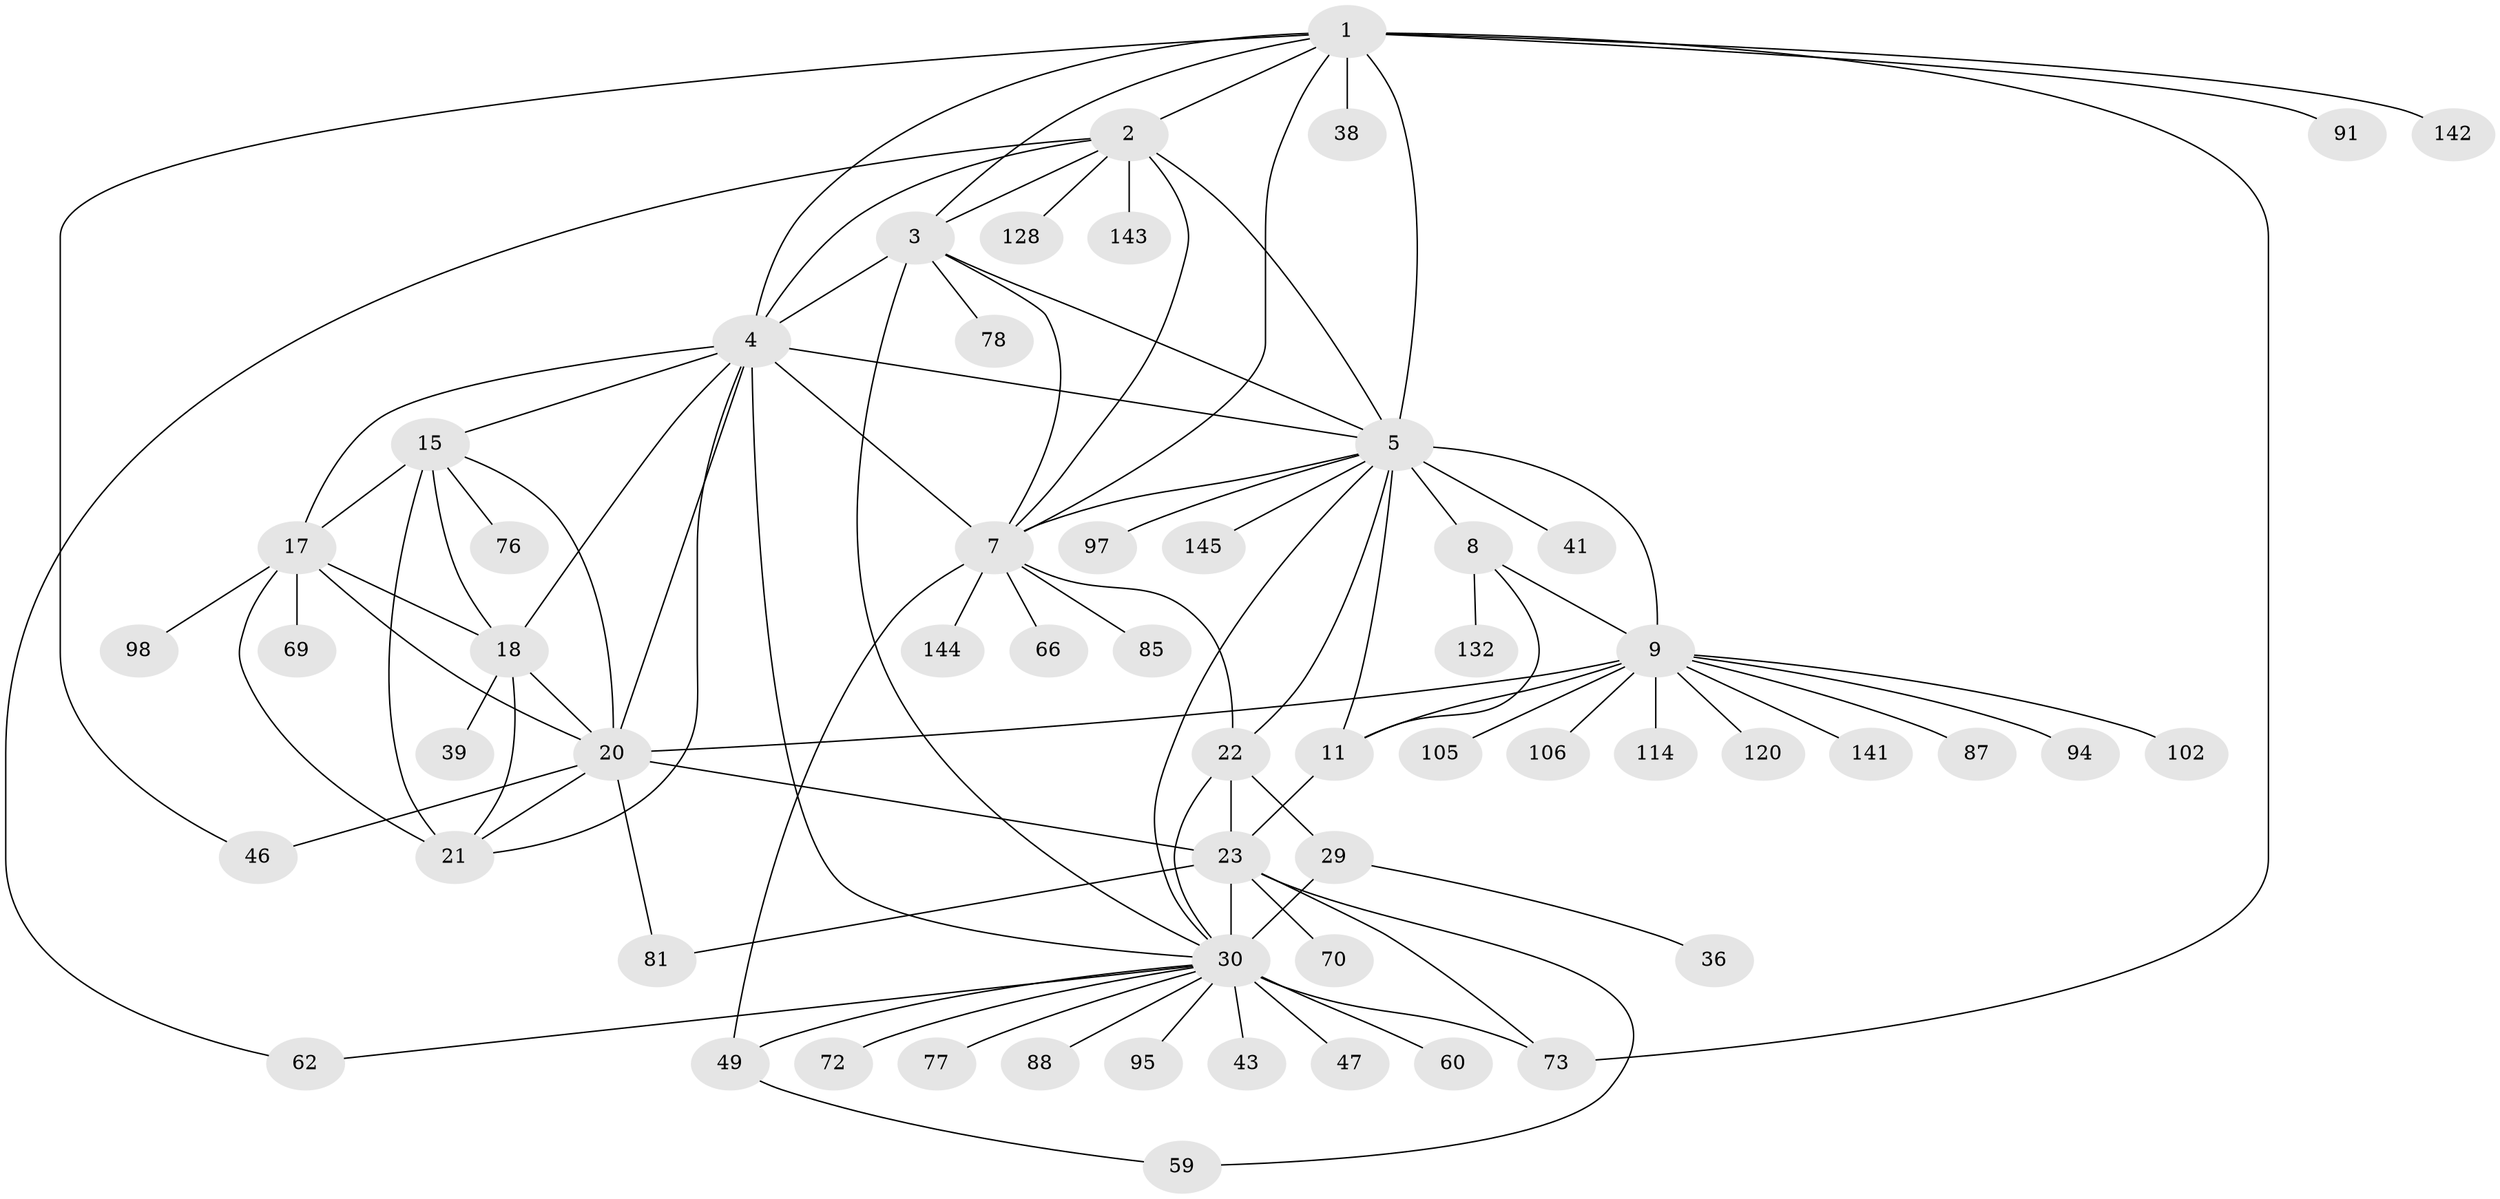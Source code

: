 // original degree distribution, {13: 0.0136986301369863, 9: 0.03424657534246575, 8: 0.0410958904109589, 7: 0.03424657534246575, 11: 0.0547945205479452, 10: 0.03424657534246575, 6: 0.00684931506849315, 12: 0.02054794520547945, 1: 0.5821917808219178, 2: 0.15753424657534246, 3: 0.02054794520547945}
// Generated by graph-tools (version 1.1) at 2025/19/03/04/25 18:19:29]
// undirected, 58 vertices, 96 edges
graph export_dot {
graph [start="1"]
  node [color=gray90,style=filled];
  1 [super="+115+139"];
  2;
  3;
  4 [super="+16+100+92"];
  5 [super="+86+96+108+113+135+74+40+6"];
  7;
  8;
  9 [super="+10"];
  11;
  15 [super="+19+56"];
  17 [super="+61"];
  18 [super="+99+124+75+80"];
  20;
  21 [super="+44+127"];
  22 [super="+51+137"];
  23 [super="+52+104+125+50+58+27+24"];
  29 [super="+53+146+67+42"];
  30 [super="+31+33+89+126+134+123+37+32"];
  36;
  38 [super="+55"];
  39 [super="+116"];
  41 [super="+83"];
  43 [super="+45"];
  46;
  47;
  49;
  59;
  60;
  62 [super="+90"];
  66;
  69;
  70;
  72;
  73;
  76;
  77 [super="+122+129"];
  78;
  81;
  85;
  87;
  88;
  91;
  94;
  95;
  97;
  98;
  102 [super="+131"];
  105;
  106;
  114;
  120;
  128;
  132;
  141;
  142;
  143;
  144;
  145;
  1 -- 2;
  1 -- 3;
  1 -- 4;
  1 -- 5 [weight=2];
  1 -- 7;
  1 -- 38;
  1 -- 46;
  1 -- 73;
  1 -- 91;
  1 -- 142;
  2 -- 3;
  2 -- 4;
  2 -- 5 [weight=2];
  2 -- 7;
  2 -- 62;
  2 -- 128;
  2 -- 143;
  3 -- 4;
  3 -- 5 [weight=2];
  3 -- 7;
  3 -- 78;
  3 -- 30;
  4 -- 5 [weight=2];
  4 -- 7;
  4 -- 17;
  4 -- 18;
  4 -- 20;
  4 -- 21;
  4 -- 30;
  4 -- 15 [weight=2];
  5 -- 7 [weight=2];
  5 -- 97;
  5 -- 8 [weight=3];
  5 -- 41;
  5 -- 9 [weight=6];
  5 -- 11 [weight=3];
  5 -- 145;
  5 -- 22;
  5 -- 30;
  7 -- 22;
  7 -- 49;
  7 -- 66;
  7 -- 85;
  7 -- 144;
  8 -- 9 [weight=2];
  8 -- 11;
  8 -- 132;
  9 -- 11 [weight=2];
  9 -- 20;
  9 -- 94;
  9 -- 106;
  9 -- 114;
  9 -- 102;
  9 -- 105;
  9 -- 141;
  9 -- 87;
  9 -- 120;
  11 -- 23;
  15 -- 17 [weight=2];
  15 -- 18 [weight=2];
  15 -- 20 [weight=2];
  15 -- 21 [weight=2];
  15 -- 76;
  17 -- 18;
  17 -- 20;
  17 -- 21;
  17 -- 69;
  17 -- 98;
  18 -- 20;
  18 -- 21;
  18 -- 39;
  20 -- 21;
  20 -- 46;
  20 -- 81;
  20 -- 23;
  22 -- 23 [weight=6];
  22 -- 29;
  22 -- 30;
  23 -- 30 [weight=2];
  23 -- 81;
  23 -- 73;
  23 -- 70;
  23 -- 59;
  29 -- 30 [weight=6];
  29 -- 36;
  30 -- 72;
  30 -- 73;
  30 -- 43;
  30 -- 77;
  30 -- 49;
  30 -- 60;
  30 -- 95;
  30 -- 88;
  30 -- 62;
  30 -- 47;
  49 -- 59;
}
